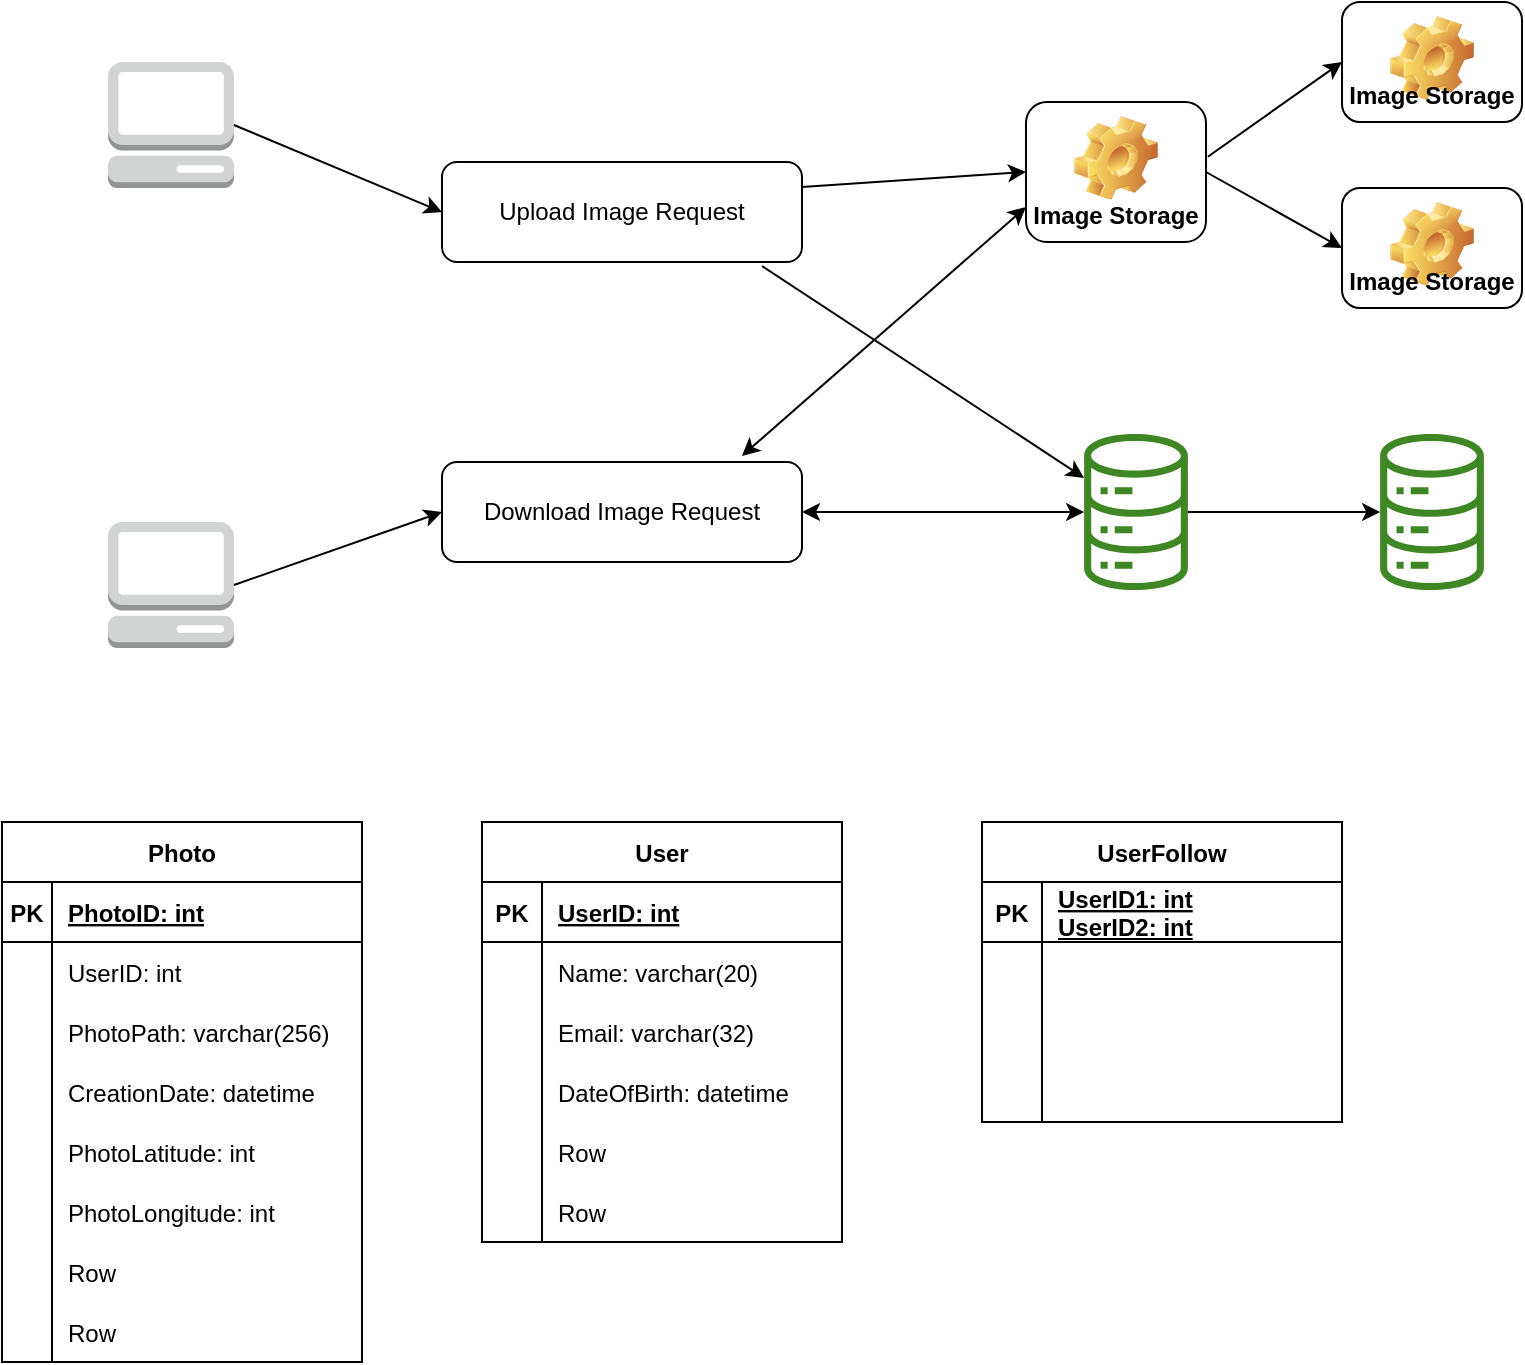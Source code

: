 <mxfile version="20.8.20" type="github"><diagram name="Page-1" id="7PE420HoqoxA3peB1qfY"><mxGraphModel dx="909" dy="505" grid="1" gridSize="10" guides="1" tooltips="1" connect="1" arrows="1" fold="1" page="1" pageScale="1" pageWidth="850" pageHeight="1100" math="0" shadow="0"><root><mxCell id="0"/><mxCell id="1" parent="0"/><mxCell id="dXjHTHc6K4s4A50Ff4on-1" value="Upload Image Request" style="rounded=1;whiteSpace=wrap;html=1;" vertex="1" parent="1"><mxGeometry x="300" y="160" width="180" height="50" as="geometry"/></mxCell><mxCell id="dXjHTHc6K4s4A50Ff4on-2" value="Download Image Request" style="rounded=1;whiteSpace=wrap;html=1;" vertex="1" parent="1"><mxGeometry x="300" y="310" width="180" height="50" as="geometry"/></mxCell><mxCell id="dXjHTHc6K4s4A50Ff4on-3" value="" style="outlineConnect=0;dashed=0;verticalLabelPosition=bottom;verticalAlign=top;align=center;html=1;shape=mxgraph.aws3.management_console;fillColor=#D2D3D3;gradientColor=none;" vertex="1" parent="1"><mxGeometry x="133" y="110" width="63" height="63" as="geometry"/></mxCell><mxCell id="dXjHTHc6K4s4A50Ff4on-4" value="" style="outlineConnect=0;dashed=0;verticalLabelPosition=bottom;verticalAlign=top;align=center;html=1;shape=mxgraph.aws3.management_console;fillColor=#D2D3D3;gradientColor=none;" vertex="1" parent="1"><mxGeometry x="133" y="340" width="63" height="63" as="geometry"/></mxCell><mxCell id="dXjHTHc6K4s4A50Ff4on-5" value="" style="endArrow=classic;html=1;rounded=0;entryX=0;entryY=0.5;entryDx=0;entryDy=0;exitX=1;exitY=0.5;exitDx=0;exitDy=0;exitPerimeter=0;" edge="1" parent="1" source="dXjHTHc6K4s4A50Ff4on-3" target="dXjHTHc6K4s4A50Ff4on-1"><mxGeometry width="50" height="50" relative="1" as="geometry"><mxPoint x="110" y="160" as="sourcePoint"/><mxPoint x="450" y="240" as="targetPoint"/></mxGeometry></mxCell><mxCell id="dXjHTHc6K4s4A50Ff4on-6" value="" style="endArrow=classic;html=1;rounded=0;exitX=1;exitY=0.5;exitDx=0;exitDy=0;exitPerimeter=0;entryX=0;entryY=0.5;entryDx=0;entryDy=0;" edge="1" parent="1" source="dXjHTHc6K4s4A50Ff4on-4" target="dXjHTHc6K4s4A50Ff4on-2"><mxGeometry width="50" height="50" relative="1" as="geometry"><mxPoint x="400" y="290" as="sourcePoint"/><mxPoint x="450" y="240" as="targetPoint"/></mxGeometry></mxCell><mxCell id="dXjHTHc6K4s4A50Ff4on-7" value="" style="sketch=0;outlineConnect=0;fontColor=#232F3E;gradientColor=none;fillColor=#3F8624;strokeColor=none;dashed=0;verticalLabelPosition=bottom;verticalAlign=top;align=center;html=1;fontSize=12;fontStyle=0;aspect=fixed;pointerEvents=1;shape=mxgraph.aws4.iot_analytics_data_store;" vertex="1" parent="1"><mxGeometry x="620" y="296" width="54" height="78" as="geometry"/></mxCell><mxCell id="dXjHTHc6K4s4A50Ff4on-8" value="Image Storage" style="label;whiteSpace=wrap;html=1;align=center;verticalAlign=bottom;spacingLeft=0;spacingBottom=4;imageAlign=center;imageVerticalAlign=top;image=img/clipart/Gear_128x128.png" vertex="1" parent="1"><mxGeometry x="592" y="130" width="90" height="70" as="geometry"/></mxCell><mxCell id="dXjHTHc6K4s4A50Ff4on-9" value="" style="endArrow=classic;startArrow=classic;html=1;rounded=0;entryX=0;entryY=0.75;entryDx=0;entryDy=0;exitX=0.833;exitY=-0.06;exitDx=0;exitDy=0;exitPerimeter=0;" edge="1" parent="1" source="dXjHTHc6K4s4A50Ff4on-2" target="dXjHTHc6K4s4A50Ff4on-8"><mxGeometry width="50" height="50" relative="1" as="geometry"><mxPoint x="400" y="290" as="sourcePoint"/><mxPoint x="450" y="240" as="targetPoint"/></mxGeometry></mxCell><mxCell id="dXjHTHc6K4s4A50Ff4on-10" value="" style="endArrow=classic;startArrow=classic;html=1;rounded=0;exitX=1;exitY=0.5;exitDx=0;exitDy=0;" edge="1" parent="1" source="dXjHTHc6K4s4A50Ff4on-2" target="dXjHTHc6K4s4A50Ff4on-7"><mxGeometry width="50" height="50" relative="1" as="geometry"><mxPoint x="400" y="290" as="sourcePoint"/><mxPoint x="620" y="280" as="targetPoint"/></mxGeometry></mxCell><mxCell id="dXjHTHc6K4s4A50Ff4on-11" value="" style="endArrow=classic;html=1;rounded=0;exitX=1;exitY=0.25;exitDx=0;exitDy=0;entryX=0;entryY=0.5;entryDx=0;entryDy=0;" edge="1" parent="1" source="dXjHTHc6K4s4A50Ff4on-1" target="dXjHTHc6K4s4A50Ff4on-8"><mxGeometry width="50" height="50" relative="1" as="geometry"><mxPoint x="520" y="330" as="sourcePoint"/><mxPoint x="450" y="240" as="targetPoint"/></mxGeometry></mxCell><mxCell id="dXjHTHc6K4s4A50Ff4on-12" value="" style="endArrow=classic;html=1;rounded=0;exitX=0.889;exitY=1.04;exitDx=0;exitDy=0;exitPerimeter=0;" edge="1" parent="1" source="dXjHTHc6K4s4A50Ff4on-1" target="dXjHTHc6K4s4A50Ff4on-7"><mxGeometry width="50" height="50" relative="1" as="geometry"><mxPoint x="400" y="290" as="sourcePoint"/><mxPoint x="630" y="260" as="targetPoint"/></mxGeometry></mxCell><mxCell id="dXjHTHc6K4s4A50Ff4on-13" value="Image Storage" style="label;whiteSpace=wrap;html=1;align=center;verticalAlign=bottom;spacingLeft=0;spacingBottom=4;imageAlign=center;imageVerticalAlign=top;image=img/clipart/Gear_128x128.png" vertex="1" parent="1"><mxGeometry x="750" y="80" width="90" height="60" as="geometry"/></mxCell><mxCell id="dXjHTHc6K4s4A50Ff4on-14" value="Image Storage" style="label;whiteSpace=wrap;html=1;align=center;verticalAlign=bottom;spacingLeft=0;spacingBottom=4;imageAlign=center;imageVerticalAlign=top;image=img/clipart/Gear_128x128.png" vertex="1" parent="1"><mxGeometry x="750" y="173" width="90" height="60" as="geometry"/></mxCell><mxCell id="dXjHTHc6K4s4A50Ff4on-15" value="" style="endArrow=classic;html=1;rounded=0;entryX=0;entryY=0.5;entryDx=0;entryDy=0;exitX=1.01;exitY=0.391;exitDx=0;exitDy=0;exitPerimeter=0;" edge="1" parent="1" source="dXjHTHc6K4s4A50Ff4on-8" target="dXjHTHc6K4s4A50Ff4on-13"><mxGeometry width="50" height="50" relative="1" as="geometry"><mxPoint x="710" y="180" as="sourcePoint"/><mxPoint x="730" y="110" as="targetPoint"/></mxGeometry></mxCell><mxCell id="dXjHTHc6K4s4A50Ff4on-16" value="" style="endArrow=classic;html=1;rounded=0;exitX=1;exitY=0.5;exitDx=0;exitDy=0;entryX=0;entryY=0.5;entryDx=0;entryDy=0;" edge="1" parent="1" source="dXjHTHc6K4s4A50Ff4on-8" target="dXjHTHc6K4s4A50Ff4on-14"><mxGeometry width="50" height="50" relative="1" as="geometry"><mxPoint x="720" y="360" as="sourcePoint"/><mxPoint x="770" y="310" as="targetPoint"/></mxGeometry></mxCell><mxCell id="dXjHTHc6K4s4A50Ff4on-17" value="" style="sketch=0;outlineConnect=0;fontColor=#232F3E;gradientColor=none;fillColor=#3F8624;strokeColor=none;dashed=0;verticalLabelPosition=bottom;verticalAlign=top;align=center;html=1;fontSize=12;fontStyle=0;aspect=fixed;pointerEvents=1;shape=mxgraph.aws4.iot_analytics_data_store;" vertex="1" parent="1"><mxGeometry x="768" y="296" width="54" height="78" as="geometry"/></mxCell><mxCell id="dXjHTHc6K4s4A50Ff4on-18" value="" style="endArrow=classic;html=1;rounded=0;" edge="1" parent="1" source="dXjHTHc6K4s4A50Ff4on-7" target="dXjHTHc6K4s4A50Ff4on-17"><mxGeometry width="50" height="50" relative="1" as="geometry"><mxPoint x="710" y="340" as="sourcePoint"/><mxPoint x="770" y="420" as="targetPoint"/></mxGeometry></mxCell><mxCell id="dXjHTHc6K4s4A50Ff4on-19" value="Photo" style="shape=table;startSize=30;container=1;collapsible=1;childLayout=tableLayout;fixedRows=1;rowLines=0;fontStyle=1;align=center;resizeLast=1;" vertex="1" parent="1"><mxGeometry x="80" y="490" width="180" height="270" as="geometry"/></mxCell><mxCell id="dXjHTHc6K4s4A50Ff4on-20" value="" style="shape=tableRow;horizontal=0;startSize=0;swimlaneHead=0;swimlaneBody=0;fillColor=none;collapsible=0;dropTarget=0;points=[[0,0.5],[1,0.5]];portConstraint=eastwest;top=0;left=0;right=0;bottom=1;" vertex="1" parent="dXjHTHc6K4s4A50Ff4on-19"><mxGeometry y="30" width="180" height="30" as="geometry"/></mxCell><mxCell id="dXjHTHc6K4s4A50Ff4on-21" value="PK" style="shape=partialRectangle;connectable=0;fillColor=none;top=0;left=0;bottom=0;right=0;fontStyle=1;overflow=hidden;" vertex="1" parent="dXjHTHc6K4s4A50Ff4on-20"><mxGeometry width="25" height="30" as="geometry"><mxRectangle width="25" height="30" as="alternateBounds"/></mxGeometry></mxCell><mxCell id="dXjHTHc6K4s4A50Ff4on-22" value="PhotoID: int" style="shape=partialRectangle;connectable=0;fillColor=none;top=0;left=0;bottom=0;right=0;align=left;spacingLeft=6;fontStyle=5;overflow=hidden;" vertex="1" parent="dXjHTHc6K4s4A50Ff4on-20"><mxGeometry x="25" width="155" height="30" as="geometry"><mxRectangle width="155" height="30" as="alternateBounds"/></mxGeometry></mxCell><mxCell id="dXjHTHc6K4s4A50Ff4on-23" value="" style="shape=tableRow;horizontal=0;startSize=0;swimlaneHead=0;swimlaneBody=0;fillColor=none;collapsible=0;dropTarget=0;points=[[0,0.5],[1,0.5]];portConstraint=eastwest;top=0;left=0;right=0;bottom=0;" vertex="1" parent="dXjHTHc6K4s4A50Ff4on-19"><mxGeometry y="60" width="180" height="30" as="geometry"/></mxCell><mxCell id="dXjHTHc6K4s4A50Ff4on-24" value="" style="shape=partialRectangle;connectable=0;fillColor=none;top=0;left=0;bottom=0;right=0;editable=1;overflow=hidden;" vertex="1" parent="dXjHTHc6K4s4A50Ff4on-23"><mxGeometry width="25" height="30" as="geometry"><mxRectangle width="25" height="30" as="alternateBounds"/></mxGeometry></mxCell><mxCell id="dXjHTHc6K4s4A50Ff4on-25" value="UserID: int" style="shape=partialRectangle;connectable=0;fillColor=none;top=0;left=0;bottom=0;right=0;align=left;spacingLeft=6;overflow=hidden;" vertex="1" parent="dXjHTHc6K4s4A50Ff4on-23"><mxGeometry x="25" width="155" height="30" as="geometry"><mxRectangle width="155" height="30" as="alternateBounds"/></mxGeometry></mxCell><mxCell id="dXjHTHc6K4s4A50Ff4on-29" value="" style="shape=tableRow;horizontal=0;startSize=0;swimlaneHead=0;swimlaneBody=0;fillColor=none;collapsible=0;dropTarget=0;points=[[0,0.5],[1,0.5]];portConstraint=eastwest;top=0;left=0;right=0;bottom=0;" vertex="1" parent="dXjHTHc6K4s4A50Ff4on-19"><mxGeometry y="90" width="180" height="30" as="geometry"/></mxCell><mxCell id="dXjHTHc6K4s4A50Ff4on-30" value="" style="shape=partialRectangle;connectable=0;fillColor=none;top=0;left=0;bottom=0;right=0;editable=1;overflow=hidden;" vertex="1" parent="dXjHTHc6K4s4A50Ff4on-29"><mxGeometry width="25" height="30" as="geometry"><mxRectangle width="25" height="30" as="alternateBounds"/></mxGeometry></mxCell><mxCell id="dXjHTHc6K4s4A50Ff4on-31" value="PhotoPath: varchar(256)" style="shape=partialRectangle;connectable=0;fillColor=none;top=0;left=0;bottom=0;right=0;align=left;spacingLeft=6;overflow=hidden;" vertex="1" parent="dXjHTHc6K4s4A50Ff4on-29"><mxGeometry x="25" width="155" height="30" as="geometry"><mxRectangle width="155" height="30" as="alternateBounds"/></mxGeometry></mxCell><mxCell id="dXjHTHc6K4s4A50Ff4on-26" value="" style="shape=tableRow;horizontal=0;startSize=0;swimlaneHead=0;swimlaneBody=0;fillColor=none;collapsible=0;dropTarget=0;points=[[0,0.5],[1,0.5]];portConstraint=eastwest;top=0;left=0;right=0;bottom=0;" vertex="1" parent="dXjHTHc6K4s4A50Ff4on-19"><mxGeometry y="120" width="180" height="30" as="geometry"/></mxCell><mxCell id="dXjHTHc6K4s4A50Ff4on-27" value="" style="shape=partialRectangle;connectable=0;fillColor=none;top=0;left=0;bottom=0;right=0;editable=1;overflow=hidden;" vertex="1" parent="dXjHTHc6K4s4A50Ff4on-26"><mxGeometry width="25" height="30" as="geometry"><mxRectangle width="25" height="30" as="alternateBounds"/></mxGeometry></mxCell><mxCell id="dXjHTHc6K4s4A50Ff4on-28" value="CreationDate: datetime" style="shape=partialRectangle;connectable=0;fillColor=none;top=0;left=0;bottom=0;right=0;align=left;spacingLeft=6;overflow=hidden;" vertex="1" parent="dXjHTHc6K4s4A50Ff4on-26"><mxGeometry x="25" width="155" height="30" as="geometry"><mxRectangle width="155" height="30" as="alternateBounds"/></mxGeometry></mxCell><mxCell id="dXjHTHc6K4s4A50Ff4on-32" value="" style="shape=tableRow;horizontal=0;startSize=0;swimlaneHead=0;swimlaneBody=0;fillColor=none;collapsible=0;dropTarget=0;points=[[0,0.5],[1,0.5]];portConstraint=eastwest;top=0;left=0;right=0;bottom=0;" vertex="1" parent="dXjHTHc6K4s4A50Ff4on-19"><mxGeometry y="150" width="180" height="30" as="geometry"/></mxCell><mxCell id="dXjHTHc6K4s4A50Ff4on-33" value="" style="shape=partialRectangle;connectable=0;fillColor=none;top=0;left=0;bottom=0;right=0;editable=1;overflow=hidden;" vertex="1" parent="dXjHTHc6K4s4A50Ff4on-32"><mxGeometry width="25" height="30" as="geometry"><mxRectangle width="25" height="30" as="alternateBounds"/></mxGeometry></mxCell><mxCell id="dXjHTHc6K4s4A50Ff4on-34" value="PhotoLatitude: int" style="shape=partialRectangle;connectable=0;fillColor=none;top=0;left=0;bottom=0;right=0;align=left;spacingLeft=6;overflow=hidden;" vertex="1" parent="dXjHTHc6K4s4A50Ff4on-32"><mxGeometry x="25" width="155" height="30" as="geometry"><mxRectangle width="155" height="30" as="alternateBounds"/></mxGeometry></mxCell><mxCell id="dXjHTHc6K4s4A50Ff4on-35" value="" style="shape=tableRow;horizontal=0;startSize=0;swimlaneHead=0;swimlaneBody=0;fillColor=none;collapsible=0;dropTarget=0;points=[[0,0.5],[1,0.5]];portConstraint=eastwest;top=0;left=0;right=0;bottom=0;" vertex="1" parent="dXjHTHc6K4s4A50Ff4on-19"><mxGeometry y="180" width="180" height="30" as="geometry"/></mxCell><mxCell id="dXjHTHc6K4s4A50Ff4on-36" value="" style="shape=partialRectangle;connectable=0;fillColor=none;top=0;left=0;bottom=0;right=0;editable=1;overflow=hidden;" vertex="1" parent="dXjHTHc6K4s4A50Ff4on-35"><mxGeometry width="25" height="30" as="geometry"><mxRectangle width="25" height="30" as="alternateBounds"/></mxGeometry></mxCell><mxCell id="dXjHTHc6K4s4A50Ff4on-37" value="PhotoLongitude: int" style="shape=partialRectangle;connectable=0;fillColor=none;top=0;left=0;bottom=0;right=0;align=left;spacingLeft=6;overflow=hidden;" vertex="1" parent="dXjHTHc6K4s4A50Ff4on-35"><mxGeometry x="25" width="155" height="30" as="geometry"><mxRectangle width="155" height="30" as="alternateBounds"/></mxGeometry></mxCell><mxCell id="dXjHTHc6K4s4A50Ff4on-65" value="" style="shape=tableRow;horizontal=0;startSize=0;swimlaneHead=0;swimlaneBody=0;fillColor=none;collapsible=0;dropTarget=0;points=[[0,0.5],[1,0.5]];portConstraint=eastwest;top=0;left=0;right=0;bottom=0;" vertex="1" parent="dXjHTHc6K4s4A50Ff4on-19"><mxGeometry y="210" width="180" height="30" as="geometry"/></mxCell><mxCell id="dXjHTHc6K4s4A50Ff4on-66" value="" style="shape=partialRectangle;connectable=0;fillColor=none;top=0;left=0;bottom=0;right=0;editable=1;overflow=hidden;" vertex="1" parent="dXjHTHc6K4s4A50Ff4on-65"><mxGeometry width="25" height="30" as="geometry"><mxRectangle width="25" height="30" as="alternateBounds"/></mxGeometry></mxCell><mxCell id="dXjHTHc6K4s4A50Ff4on-67" value="Row" style="shape=partialRectangle;connectable=0;fillColor=none;top=0;left=0;bottom=0;right=0;align=left;spacingLeft=6;overflow=hidden;" vertex="1" parent="dXjHTHc6K4s4A50Ff4on-65"><mxGeometry x="25" width="155" height="30" as="geometry"><mxRectangle width="155" height="30" as="alternateBounds"/></mxGeometry></mxCell><mxCell id="dXjHTHc6K4s4A50Ff4on-68" value="" style="shape=tableRow;horizontal=0;startSize=0;swimlaneHead=0;swimlaneBody=0;fillColor=none;collapsible=0;dropTarget=0;points=[[0,0.5],[1,0.5]];portConstraint=eastwest;top=0;left=0;right=0;bottom=0;" vertex="1" parent="dXjHTHc6K4s4A50Ff4on-19"><mxGeometry y="240" width="180" height="30" as="geometry"/></mxCell><mxCell id="dXjHTHc6K4s4A50Ff4on-69" value="" style="shape=partialRectangle;connectable=0;fillColor=none;top=0;left=0;bottom=0;right=0;editable=1;overflow=hidden;" vertex="1" parent="dXjHTHc6K4s4A50Ff4on-68"><mxGeometry width="25" height="30" as="geometry"><mxRectangle width="25" height="30" as="alternateBounds"/></mxGeometry></mxCell><mxCell id="dXjHTHc6K4s4A50Ff4on-70" value="Row" style="shape=partialRectangle;connectable=0;fillColor=none;top=0;left=0;bottom=0;right=0;align=left;spacingLeft=6;overflow=hidden;" vertex="1" parent="dXjHTHc6K4s4A50Ff4on-68"><mxGeometry x="25" width="155" height="30" as="geometry"><mxRectangle width="155" height="30" as="alternateBounds"/></mxGeometry></mxCell><mxCell id="dXjHTHc6K4s4A50Ff4on-38" value="User" style="shape=table;startSize=30;container=1;collapsible=1;childLayout=tableLayout;fixedRows=1;rowLines=0;fontStyle=1;align=center;resizeLast=1;" vertex="1" parent="1"><mxGeometry x="320" y="490" width="180" height="210" as="geometry"/></mxCell><mxCell id="dXjHTHc6K4s4A50Ff4on-39" value="" style="shape=tableRow;horizontal=0;startSize=0;swimlaneHead=0;swimlaneBody=0;fillColor=none;collapsible=0;dropTarget=0;points=[[0,0.5],[1,0.5]];portConstraint=eastwest;top=0;left=0;right=0;bottom=1;" vertex="1" parent="dXjHTHc6K4s4A50Ff4on-38"><mxGeometry y="30" width="180" height="30" as="geometry"/></mxCell><mxCell id="dXjHTHc6K4s4A50Ff4on-40" value="PK" style="shape=partialRectangle;connectable=0;fillColor=none;top=0;left=0;bottom=0;right=0;fontStyle=1;overflow=hidden;" vertex="1" parent="dXjHTHc6K4s4A50Ff4on-39"><mxGeometry width="30" height="30" as="geometry"><mxRectangle width="30" height="30" as="alternateBounds"/></mxGeometry></mxCell><mxCell id="dXjHTHc6K4s4A50Ff4on-41" value="UserID: int" style="shape=partialRectangle;connectable=0;fillColor=none;top=0;left=0;bottom=0;right=0;align=left;spacingLeft=6;fontStyle=5;overflow=hidden;" vertex="1" parent="dXjHTHc6K4s4A50Ff4on-39"><mxGeometry x="30" width="150" height="30" as="geometry"><mxRectangle width="150" height="30" as="alternateBounds"/></mxGeometry></mxCell><mxCell id="dXjHTHc6K4s4A50Ff4on-42" value="" style="shape=tableRow;horizontal=0;startSize=0;swimlaneHead=0;swimlaneBody=0;fillColor=none;collapsible=0;dropTarget=0;points=[[0,0.5],[1,0.5]];portConstraint=eastwest;top=0;left=0;right=0;bottom=0;" vertex="1" parent="dXjHTHc6K4s4A50Ff4on-38"><mxGeometry y="60" width="180" height="30" as="geometry"/></mxCell><mxCell id="dXjHTHc6K4s4A50Ff4on-43" value="" style="shape=partialRectangle;connectable=0;fillColor=none;top=0;left=0;bottom=0;right=0;editable=1;overflow=hidden;" vertex="1" parent="dXjHTHc6K4s4A50Ff4on-42"><mxGeometry width="30" height="30" as="geometry"><mxRectangle width="30" height="30" as="alternateBounds"/></mxGeometry></mxCell><mxCell id="dXjHTHc6K4s4A50Ff4on-44" value="Name: varchar(20)" style="shape=partialRectangle;connectable=0;fillColor=none;top=0;left=0;bottom=0;right=0;align=left;spacingLeft=6;overflow=hidden;" vertex="1" parent="dXjHTHc6K4s4A50Ff4on-42"><mxGeometry x="30" width="150" height="30" as="geometry"><mxRectangle width="150" height="30" as="alternateBounds"/></mxGeometry></mxCell><mxCell id="dXjHTHc6K4s4A50Ff4on-45" value="" style="shape=tableRow;horizontal=0;startSize=0;swimlaneHead=0;swimlaneBody=0;fillColor=none;collapsible=0;dropTarget=0;points=[[0,0.5],[1,0.5]];portConstraint=eastwest;top=0;left=0;right=0;bottom=0;" vertex="1" parent="dXjHTHc6K4s4A50Ff4on-38"><mxGeometry y="90" width="180" height="30" as="geometry"/></mxCell><mxCell id="dXjHTHc6K4s4A50Ff4on-46" value="" style="shape=partialRectangle;connectable=0;fillColor=none;top=0;left=0;bottom=0;right=0;editable=1;overflow=hidden;" vertex="1" parent="dXjHTHc6K4s4A50Ff4on-45"><mxGeometry width="30" height="30" as="geometry"><mxRectangle width="30" height="30" as="alternateBounds"/></mxGeometry></mxCell><mxCell id="dXjHTHc6K4s4A50Ff4on-47" value="Email: varchar(32)" style="shape=partialRectangle;connectable=0;fillColor=none;top=0;left=0;bottom=0;right=0;align=left;spacingLeft=6;overflow=hidden;" vertex="1" parent="dXjHTHc6K4s4A50Ff4on-45"><mxGeometry x="30" width="150" height="30" as="geometry"><mxRectangle width="150" height="30" as="alternateBounds"/></mxGeometry></mxCell><mxCell id="dXjHTHc6K4s4A50Ff4on-48" value="" style="shape=tableRow;horizontal=0;startSize=0;swimlaneHead=0;swimlaneBody=0;fillColor=none;collapsible=0;dropTarget=0;points=[[0,0.5],[1,0.5]];portConstraint=eastwest;top=0;left=0;right=0;bottom=0;" vertex="1" parent="dXjHTHc6K4s4A50Ff4on-38"><mxGeometry y="120" width="180" height="30" as="geometry"/></mxCell><mxCell id="dXjHTHc6K4s4A50Ff4on-49" value="" style="shape=partialRectangle;connectable=0;fillColor=none;top=0;left=0;bottom=0;right=0;editable=1;overflow=hidden;" vertex="1" parent="dXjHTHc6K4s4A50Ff4on-48"><mxGeometry width="30" height="30" as="geometry"><mxRectangle width="30" height="30" as="alternateBounds"/></mxGeometry></mxCell><mxCell id="dXjHTHc6K4s4A50Ff4on-50" value="DateOfBirth: datetime" style="shape=partialRectangle;connectable=0;fillColor=none;top=0;left=0;bottom=0;right=0;align=left;spacingLeft=6;overflow=hidden;" vertex="1" parent="dXjHTHc6K4s4A50Ff4on-48"><mxGeometry x="30" width="150" height="30" as="geometry"><mxRectangle width="150" height="30" as="alternateBounds"/></mxGeometry></mxCell><mxCell id="dXjHTHc6K4s4A50Ff4on-71" value="" style="shape=tableRow;horizontal=0;startSize=0;swimlaneHead=0;swimlaneBody=0;fillColor=none;collapsible=0;dropTarget=0;points=[[0,0.5],[1,0.5]];portConstraint=eastwest;top=0;left=0;right=0;bottom=0;" vertex="1" parent="dXjHTHc6K4s4A50Ff4on-38"><mxGeometry y="150" width="180" height="30" as="geometry"/></mxCell><mxCell id="dXjHTHc6K4s4A50Ff4on-72" value="" style="shape=partialRectangle;connectable=0;fillColor=none;top=0;left=0;bottom=0;right=0;editable=1;overflow=hidden;" vertex="1" parent="dXjHTHc6K4s4A50Ff4on-71"><mxGeometry width="30" height="30" as="geometry"><mxRectangle width="30" height="30" as="alternateBounds"/></mxGeometry></mxCell><mxCell id="dXjHTHc6K4s4A50Ff4on-73" value="Row" style="shape=partialRectangle;connectable=0;fillColor=none;top=0;left=0;bottom=0;right=0;align=left;spacingLeft=6;overflow=hidden;" vertex="1" parent="dXjHTHc6K4s4A50Ff4on-71"><mxGeometry x="30" width="150" height="30" as="geometry"><mxRectangle width="150" height="30" as="alternateBounds"/></mxGeometry></mxCell><mxCell id="dXjHTHc6K4s4A50Ff4on-74" value="" style="shape=tableRow;horizontal=0;startSize=0;swimlaneHead=0;swimlaneBody=0;fillColor=none;collapsible=0;dropTarget=0;points=[[0,0.5],[1,0.5]];portConstraint=eastwest;top=0;left=0;right=0;bottom=0;" vertex="1" parent="dXjHTHc6K4s4A50Ff4on-38"><mxGeometry y="180" width="180" height="30" as="geometry"/></mxCell><mxCell id="dXjHTHc6K4s4A50Ff4on-75" value="" style="shape=partialRectangle;connectable=0;fillColor=none;top=0;left=0;bottom=0;right=0;editable=1;overflow=hidden;" vertex="1" parent="dXjHTHc6K4s4A50Ff4on-74"><mxGeometry width="30" height="30" as="geometry"><mxRectangle width="30" height="30" as="alternateBounds"/></mxGeometry></mxCell><mxCell id="dXjHTHc6K4s4A50Ff4on-76" value="Row" style="shape=partialRectangle;connectable=0;fillColor=none;top=0;left=0;bottom=0;right=0;align=left;spacingLeft=6;overflow=hidden;" vertex="1" parent="dXjHTHc6K4s4A50Ff4on-74"><mxGeometry x="30" width="150" height="30" as="geometry"><mxRectangle width="150" height="30" as="alternateBounds"/></mxGeometry></mxCell><mxCell id="dXjHTHc6K4s4A50Ff4on-51" value="UserFollow" style="shape=table;startSize=30;container=1;collapsible=1;childLayout=tableLayout;fixedRows=1;rowLines=0;fontStyle=1;align=center;resizeLast=1;" vertex="1" parent="1"><mxGeometry x="570" y="490" width="180" height="150" as="geometry"/></mxCell><mxCell id="dXjHTHc6K4s4A50Ff4on-52" value="" style="shape=tableRow;horizontal=0;startSize=0;swimlaneHead=0;swimlaneBody=0;fillColor=none;collapsible=0;dropTarget=0;points=[[0,0.5],[1,0.5]];portConstraint=eastwest;top=0;left=0;right=0;bottom=1;" vertex="1" parent="dXjHTHc6K4s4A50Ff4on-51"><mxGeometry y="30" width="180" height="30" as="geometry"/></mxCell><mxCell id="dXjHTHc6K4s4A50Ff4on-53" value="PK" style="shape=partialRectangle;connectable=0;fillColor=none;top=0;left=0;bottom=0;right=0;fontStyle=1;overflow=hidden;" vertex="1" parent="dXjHTHc6K4s4A50Ff4on-52"><mxGeometry width="30" height="30" as="geometry"><mxRectangle width="30" height="30" as="alternateBounds"/></mxGeometry></mxCell><mxCell id="dXjHTHc6K4s4A50Ff4on-54" value="UserID1: int&#10;UserID2: int" style="shape=partialRectangle;connectable=0;fillColor=none;top=0;left=0;bottom=0;right=0;align=left;spacingLeft=6;fontStyle=5;overflow=hidden;" vertex="1" parent="dXjHTHc6K4s4A50Ff4on-52"><mxGeometry x="30" width="150" height="30" as="geometry"><mxRectangle width="150" height="30" as="alternateBounds"/></mxGeometry></mxCell><mxCell id="dXjHTHc6K4s4A50Ff4on-55" value="" style="shape=tableRow;horizontal=0;startSize=0;swimlaneHead=0;swimlaneBody=0;fillColor=none;collapsible=0;dropTarget=0;points=[[0,0.5],[1,0.5]];portConstraint=eastwest;top=0;left=0;right=0;bottom=0;" vertex="1" parent="dXjHTHc6K4s4A50Ff4on-51"><mxGeometry y="60" width="180" height="30" as="geometry"/></mxCell><mxCell id="dXjHTHc6K4s4A50Ff4on-56" value="" style="shape=partialRectangle;connectable=0;fillColor=none;top=0;left=0;bottom=0;right=0;editable=1;overflow=hidden;" vertex="1" parent="dXjHTHc6K4s4A50Ff4on-55"><mxGeometry width="30" height="30" as="geometry"><mxRectangle width="30" height="30" as="alternateBounds"/></mxGeometry></mxCell><mxCell id="dXjHTHc6K4s4A50Ff4on-57" value="" style="shape=partialRectangle;connectable=0;fillColor=none;top=0;left=0;bottom=0;right=0;align=left;spacingLeft=6;overflow=hidden;" vertex="1" parent="dXjHTHc6K4s4A50Ff4on-55"><mxGeometry x="30" width="150" height="30" as="geometry"><mxRectangle width="150" height="30" as="alternateBounds"/></mxGeometry></mxCell><mxCell id="dXjHTHc6K4s4A50Ff4on-58" value="" style="shape=tableRow;horizontal=0;startSize=0;swimlaneHead=0;swimlaneBody=0;fillColor=none;collapsible=0;dropTarget=0;points=[[0,0.5],[1,0.5]];portConstraint=eastwest;top=0;left=0;right=0;bottom=0;" vertex="1" parent="dXjHTHc6K4s4A50Ff4on-51"><mxGeometry y="90" width="180" height="30" as="geometry"/></mxCell><mxCell id="dXjHTHc6K4s4A50Ff4on-59" value="" style="shape=partialRectangle;connectable=0;fillColor=none;top=0;left=0;bottom=0;right=0;editable=1;overflow=hidden;" vertex="1" parent="dXjHTHc6K4s4A50Ff4on-58"><mxGeometry width="30" height="30" as="geometry"><mxRectangle width="30" height="30" as="alternateBounds"/></mxGeometry></mxCell><mxCell id="dXjHTHc6K4s4A50Ff4on-60" value="" style="shape=partialRectangle;connectable=0;fillColor=none;top=0;left=0;bottom=0;right=0;align=left;spacingLeft=6;overflow=hidden;" vertex="1" parent="dXjHTHc6K4s4A50Ff4on-58"><mxGeometry x="30" width="150" height="30" as="geometry"><mxRectangle width="150" height="30" as="alternateBounds"/></mxGeometry></mxCell><mxCell id="dXjHTHc6K4s4A50Ff4on-61" value="" style="shape=tableRow;horizontal=0;startSize=0;swimlaneHead=0;swimlaneBody=0;fillColor=none;collapsible=0;dropTarget=0;points=[[0,0.5],[1,0.5]];portConstraint=eastwest;top=0;left=0;right=0;bottom=0;" vertex="1" parent="dXjHTHc6K4s4A50Ff4on-51"><mxGeometry y="120" width="180" height="30" as="geometry"/></mxCell><mxCell id="dXjHTHc6K4s4A50Ff4on-62" value="" style="shape=partialRectangle;connectable=0;fillColor=none;top=0;left=0;bottom=0;right=0;editable=1;overflow=hidden;" vertex="1" parent="dXjHTHc6K4s4A50Ff4on-61"><mxGeometry width="30" height="30" as="geometry"><mxRectangle width="30" height="30" as="alternateBounds"/></mxGeometry></mxCell><mxCell id="dXjHTHc6K4s4A50Ff4on-63" value="" style="shape=partialRectangle;connectable=0;fillColor=none;top=0;left=0;bottom=0;right=0;align=left;spacingLeft=6;overflow=hidden;" vertex="1" parent="dXjHTHc6K4s4A50Ff4on-61"><mxGeometry x="30" width="150" height="30" as="geometry"><mxRectangle width="150" height="30" as="alternateBounds"/></mxGeometry></mxCell></root></mxGraphModel></diagram></mxfile>